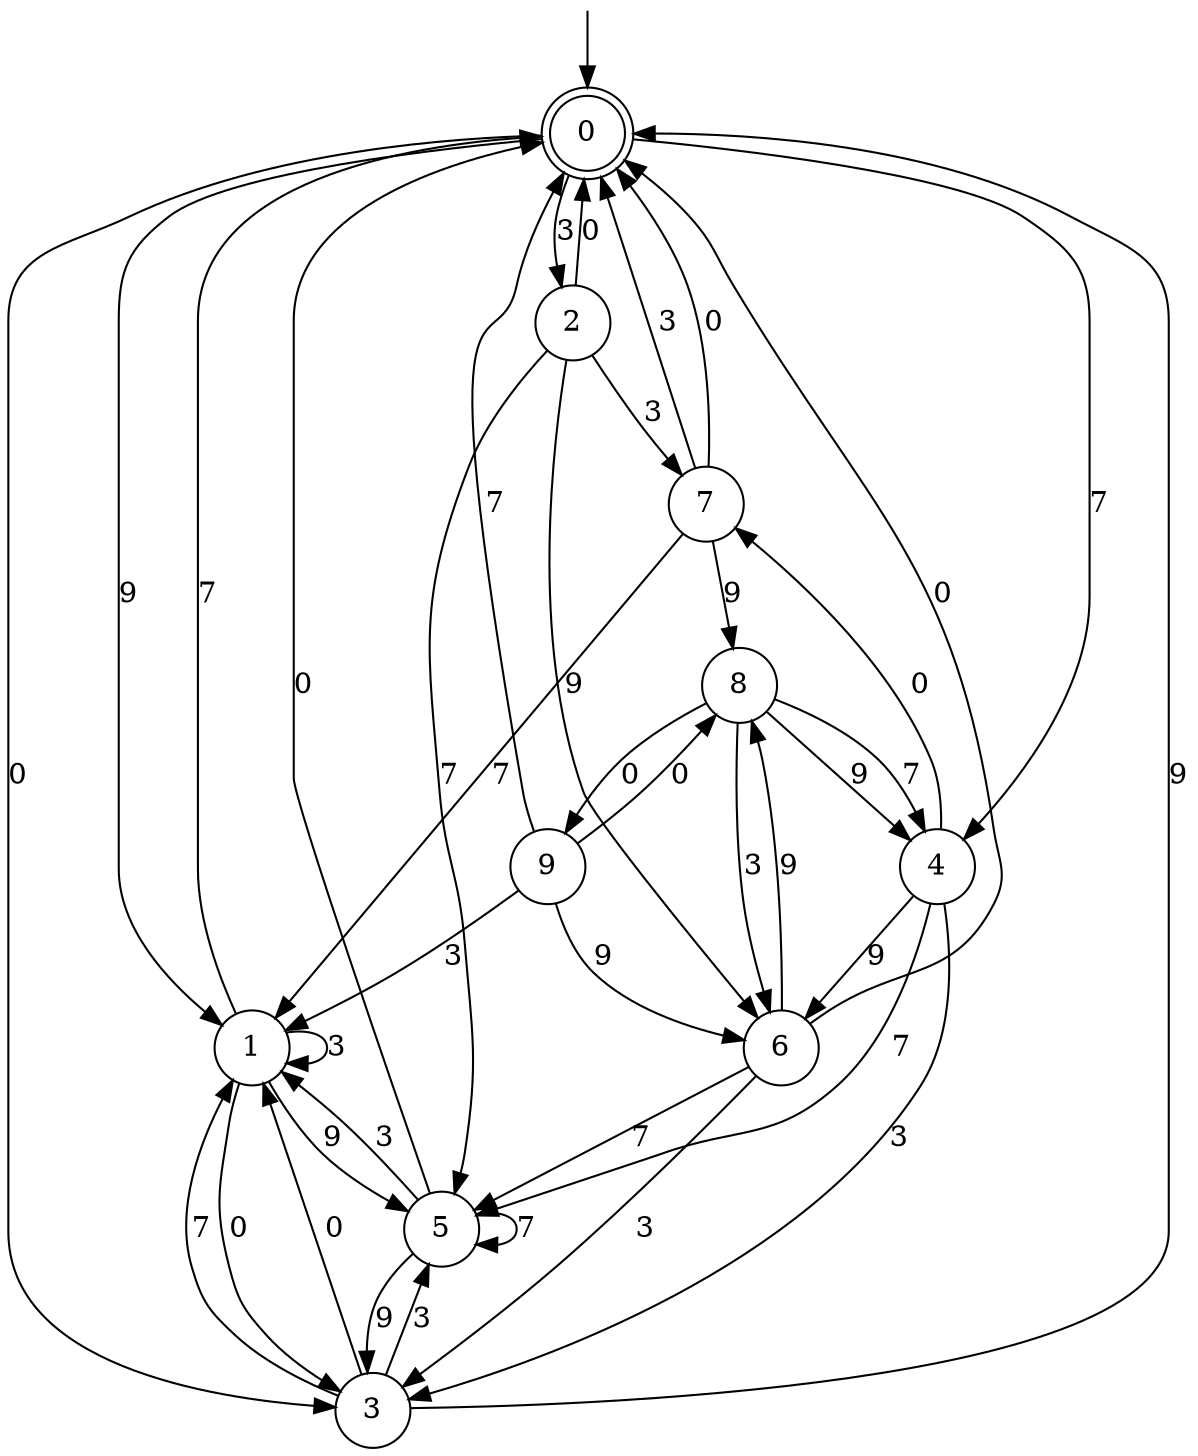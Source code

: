 digraph g {

	s0 [shape="doublecircle" label="0"];
	s1 [shape="circle" label="1"];
	s2 [shape="circle" label="2"];
	s3 [shape="circle" label="3"];
	s4 [shape="circle" label="4"];
	s5 [shape="circle" label="5"];
	s6 [shape="circle" label="6"];
	s7 [shape="circle" label="7"];
	s8 [shape="circle" label="8"];
	s9 [shape="circle" label="9"];
	s0 -> s1 [label="9"];
	s0 -> s2 [label="3"];
	s0 -> s3 [label="0"];
	s0 -> s4 [label="7"];
	s1 -> s5 [label="9"];
	s1 -> s1 [label="3"];
	s1 -> s3 [label="0"];
	s1 -> s0 [label="7"];
	s2 -> s6 [label="9"];
	s2 -> s7 [label="3"];
	s2 -> s0 [label="0"];
	s2 -> s5 [label="7"];
	s3 -> s0 [label="9"];
	s3 -> s5 [label="3"];
	s3 -> s1 [label="0"];
	s3 -> s1 [label="7"];
	s4 -> s6 [label="9"];
	s4 -> s3 [label="3"];
	s4 -> s7 [label="0"];
	s4 -> s5 [label="7"];
	s5 -> s3 [label="9"];
	s5 -> s1 [label="3"];
	s5 -> s0 [label="0"];
	s5 -> s5 [label="7"];
	s6 -> s8 [label="9"];
	s6 -> s3 [label="3"];
	s6 -> s0 [label="0"];
	s6 -> s5 [label="7"];
	s7 -> s8 [label="9"];
	s7 -> s0 [label="3"];
	s7 -> s0 [label="0"];
	s7 -> s1 [label="7"];
	s8 -> s4 [label="9"];
	s8 -> s6 [label="3"];
	s8 -> s9 [label="0"];
	s8 -> s4 [label="7"];
	s9 -> s6 [label="9"];
	s9 -> s1 [label="3"];
	s9 -> s8 [label="0"];
	s9 -> s0 [label="7"];

__start0 [label="" shape="none" width="0" height="0"];
__start0 -> s0;

}
